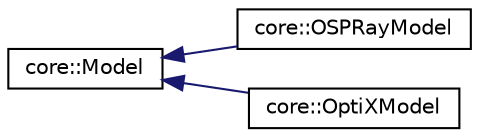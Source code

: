 digraph "Graphical Class Hierarchy"
{
 // LATEX_PDF_SIZE
  edge [fontname="Helvetica",fontsize="10",labelfontname="Helvetica",labelfontsize="10"];
  node [fontname="Helvetica",fontsize="10",shape=record];
  rankdir="LR";
  Node0 [label="core::Model",height=0.2,width=0.4,color="black", fillcolor="white", style="filled",URL="$d1/d11/classcore_1_1Model.html",tooltip="The abstract Model class holds the geometry attached to an asset of the scene (mesh,..."];
  Node0 -> Node1 [dir="back",color="midnightblue",fontsize="10",style="solid",fontname="Helvetica"];
  Node1 [label="core::OSPRayModel",height=0.2,width=0.4,color="black", fillcolor="white", style="filled",URL="$de/d4c/classcore_1_1OSPRayModel.html",tooltip=" "];
  Node0 -> Node2 [dir="back",color="midnightblue",fontsize="10",style="solid",fontname="Helvetica"];
  Node2 [label="core::OptiXModel",height=0.2,width=0.4,color="black", fillcolor="white", style="filled",URL="$d8/d72/classcore_1_1OptiXModel.html",tooltip=" "];
}
